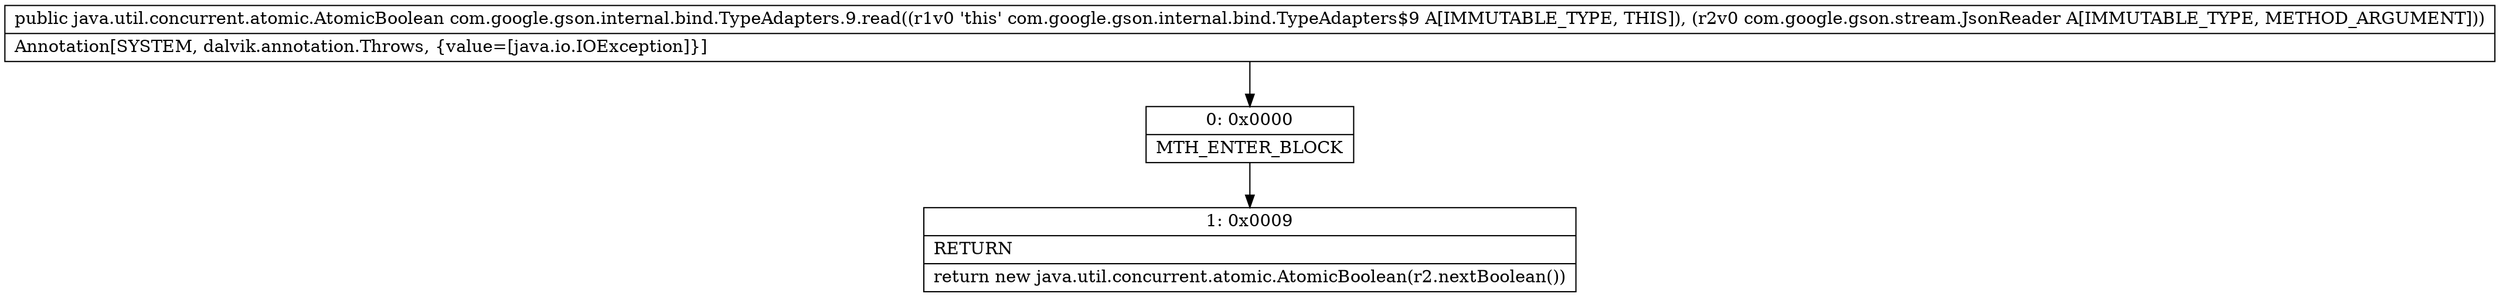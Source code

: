 digraph "CFG forcom.google.gson.internal.bind.TypeAdapters.9.read(Lcom\/google\/gson\/stream\/JsonReader;)Ljava\/util\/concurrent\/atomic\/AtomicBoolean;" {
Node_0 [shape=record,label="{0\:\ 0x0000|MTH_ENTER_BLOCK\l}"];
Node_1 [shape=record,label="{1\:\ 0x0009|RETURN\l|return new java.util.concurrent.atomic.AtomicBoolean(r2.nextBoolean())\l}"];
MethodNode[shape=record,label="{public java.util.concurrent.atomic.AtomicBoolean com.google.gson.internal.bind.TypeAdapters.9.read((r1v0 'this' com.google.gson.internal.bind.TypeAdapters$9 A[IMMUTABLE_TYPE, THIS]), (r2v0 com.google.gson.stream.JsonReader A[IMMUTABLE_TYPE, METHOD_ARGUMENT]))  | Annotation[SYSTEM, dalvik.annotation.Throws, \{value=[java.io.IOException]\}]\l}"];
MethodNode -> Node_0;
Node_0 -> Node_1;
}

